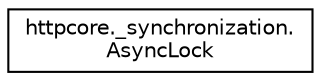 digraph "Graphical Class Hierarchy"
{
 // LATEX_PDF_SIZE
  edge [fontname="Helvetica",fontsize="10",labelfontname="Helvetica",labelfontsize="10"];
  node [fontname="Helvetica",fontsize="10",shape=record];
  rankdir="LR";
  Node0 [label="httpcore._synchronization.\lAsyncLock",height=0.2,width=0.4,color="black", fillcolor="white", style="filled",URL="$classhttpcore_1_1__synchronization_1_1AsyncLock.html",tooltip=" "];
}
